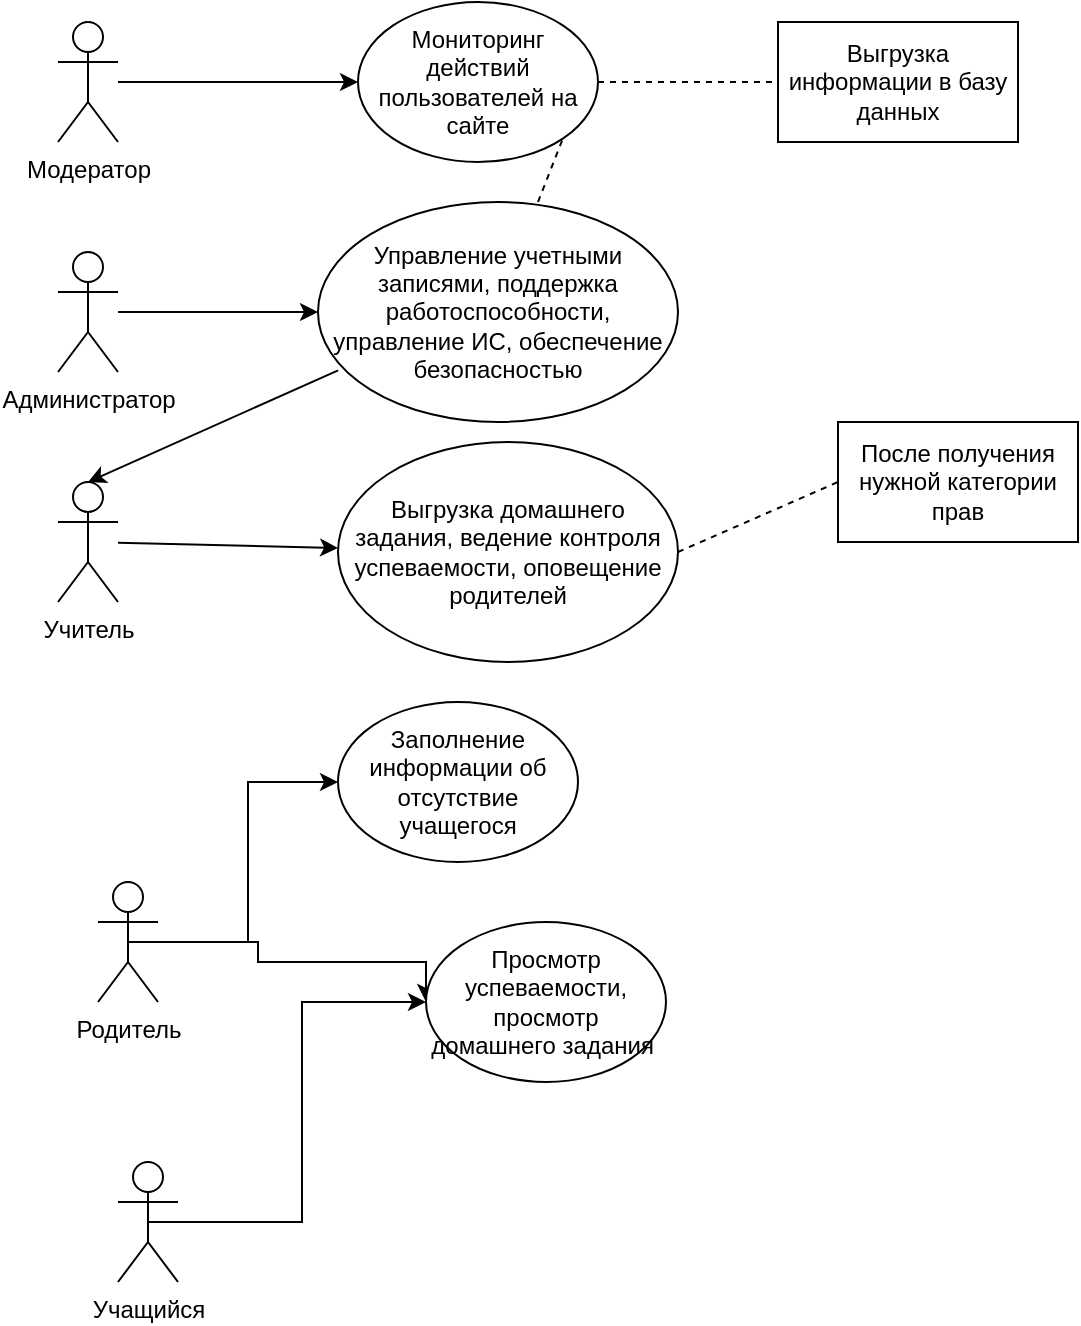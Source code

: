 <mxfile version="21.0.4" type="github">
  <diagram name="Страница 1" id="R1fI8knFM46AL8KRuFQc">
    <mxGraphModel dx="1290" dy="545" grid="1" gridSize="10" guides="1" tooltips="1" connect="1" arrows="1" fold="1" page="1" pageScale="1" pageWidth="827" pageHeight="1169" math="0" shadow="0">
      <root>
        <mxCell id="0" />
        <mxCell id="1" parent="0" />
        <mxCell id="0z2aXLC-eHsc-PqNtjn--1" value="Модератор" style="shape=umlActor;verticalLabelPosition=bottom;verticalAlign=top;html=1;outlineConnect=0;" vertex="1" parent="1">
          <mxGeometry x="170" y="70" width="30" height="60" as="geometry" />
        </mxCell>
        <mxCell id="0z2aXLC-eHsc-PqNtjn--2" value="Мониторинг действий пользователей на сайте" style="ellipse;whiteSpace=wrap;html=1;" vertex="1" parent="1">
          <mxGeometry x="320" y="60" width="120" height="80" as="geometry" />
        </mxCell>
        <mxCell id="0z2aXLC-eHsc-PqNtjn--3" value="" style="endArrow=classic;html=1;rounded=0;" edge="1" parent="1" source="0z2aXLC-eHsc-PqNtjn--1" target="0z2aXLC-eHsc-PqNtjn--2">
          <mxGeometry width="50" height="50" relative="1" as="geometry">
            <mxPoint x="250" y="140" as="sourcePoint" />
            <mxPoint x="300" y="90" as="targetPoint" />
          </mxGeometry>
        </mxCell>
        <mxCell id="0z2aXLC-eHsc-PqNtjn--4" value="Выгрузка информации в базу данных" style="rounded=0;whiteSpace=wrap;html=1;" vertex="1" parent="1">
          <mxGeometry x="530" y="70" width="120" height="60" as="geometry" />
        </mxCell>
        <mxCell id="0z2aXLC-eHsc-PqNtjn--5" value="" style="endArrow=none;dashed=1;html=1;rounded=0;exitX=1;exitY=0.5;exitDx=0;exitDy=0;entryX=0;entryY=0.5;entryDx=0;entryDy=0;" edge="1" parent="1" source="0z2aXLC-eHsc-PqNtjn--2" target="0z2aXLC-eHsc-PqNtjn--4">
          <mxGeometry width="50" height="50" relative="1" as="geometry">
            <mxPoint x="470" y="130" as="sourcePoint" />
            <mxPoint x="520" y="80" as="targetPoint" />
          </mxGeometry>
        </mxCell>
        <mxCell id="0z2aXLC-eHsc-PqNtjn--6" value="Управление учетными записями, поддержка работоспособности, управление ИС, обеспечение безопасностью" style="ellipse;whiteSpace=wrap;html=1;" vertex="1" parent="1">
          <mxGeometry x="300" y="160" width="180" height="110" as="geometry" />
        </mxCell>
        <mxCell id="0z2aXLC-eHsc-PqNtjn--7" value="Администратор" style="shape=umlActor;verticalLabelPosition=bottom;verticalAlign=top;html=1;outlineConnect=0;" vertex="1" parent="1">
          <mxGeometry x="170" y="185" width="30" height="60" as="geometry" />
        </mxCell>
        <mxCell id="0z2aXLC-eHsc-PqNtjn--12" value="" style="endArrow=classic;html=1;rounded=0;entryX=0;entryY=0.5;entryDx=0;entryDy=0;" edge="1" parent="1" source="0z2aXLC-eHsc-PqNtjn--7" target="0z2aXLC-eHsc-PqNtjn--6">
          <mxGeometry width="50" height="50" relative="1" as="geometry">
            <mxPoint x="230" y="250" as="sourcePoint" />
            <mxPoint x="280" y="200" as="targetPoint" />
          </mxGeometry>
        </mxCell>
        <mxCell id="0z2aXLC-eHsc-PqNtjn--13" value="" style="endArrow=none;dashed=1;html=1;rounded=0;entryX=1;entryY=1;entryDx=0;entryDy=0;" edge="1" parent="1" target="0z2aXLC-eHsc-PqNtjn--2">
          <mxGeometry width="50" height="50" relative="1" as="geometry">
            <mxPoint x="410" y="160" as="sourcePoint" />
            <mxPoint x="440" y="180" as="targetPoint" />
          </mxGeometry>
        </mxCell>
        <mxCell id="0z2aXLC-eHsc-PqNtjn--14" value="Учитель" style="shape=umlActor;verticalLabelPosition=bottom;verticalAlign=top;html=1;outlineConnect=0;" vertex="1" parent="1">
          <mxGeometry x="170" y="300" width="30" height="60" as="geometry" />
        </mxCell>
        <mxCell id="0z2aXLC-eHsc-PqNtjn--15" value="" style="endArrow=classic;html=1;rounded=0;exitX=0.056;exitY=0.765;exitDx=0;exitDy=0;exitPerimeter=0;entryX=0.5;entryY=0;entryDx=0;entryDy=0;entryPerimeter=0;" edge="1" parent="1" source="0z2aXLC-eHsc-PqNtjn--6" target="0z2aXLC-eHsc-PqNtjn--14">
          <mxGeometry width="50" height="50" relative="1" as="geometry">
            <mxPoint x="390" y="330" as="sourcePoint" />
            <mxPoint x="440" y="280" as="targetPoint" />
          </mxGeometry>
        </mxCell>
        <mxCell id="0z2aXLC-eHsc-PqNtjn--16" value="Выгрузка домашнего задания, ведение контроля успеваемости, оповещение родителей" style="ellipse;whiteSpace=wrap;html=1;" vertex="1" parent="1">
          <mxGeometry x="310" y="280" width="170" height="110" as="geometry" />
        </mxCell>
        <mxCell id="0z2aXLC-eHsc-PqNtjn--17" value="" style="endArrow=classic;html=1;rounded=0;" edge="1" parent="1" source="0z2aXLC-eHsc-PqNtjn--14" target="0z2aXLC-eHsc-PqNtjn--16">
          <mxGeometry width="50" height="50" relative="1" as="geometry">
            <mxPoint x="390" y="290" as="sourcePoint" />
            <mxPoint x="440" y="240" as="targetPoint" />
          </mxGeometry>
        </mxCell>
        <mxCell id="0z2aXLC-eHsc-PqNtjn--18" value="После получения нужной категории прав" style="rounded=0;whiteSpace=wrap;html=1;" vertex="1" parent="1">
          <mxGeometry x="560" y="270" width="120" height="60" as="geometry" />
        </mxCell>
        <mxCell id="0z2aXLC-eHsc-PqNtjn--19" value="" style="endArrow=none;dashed=1;html=1;rounded=0;exitX=1;exitY=0.5;exitDx=0;exitDy=0;entryX=0;entryY=0.5;entryDx=0;entryDy=0;" edge="1" parent="1" source="0z2aXLC-eHsc-PqNtjn--16" target="0z2aXLC-eHsc-PqNtjn--18">
          <mxGeometry width="50" height="50" relative="1" as="geometry">
            <mxPoint x="390" y="280" as="sourcePoint" />
            <mxPoint x="440" y="230" as="targetPoint" />
          </mxGeometry>
        </mxCell>
        <mxCell id="0z2aXLC-eHsc-PqNtjn--23" style="edgeStyle=orthogonalEdgeStyle;rounded=0;orthogonalLoop=1;jettySize=auto;html=1;exitX=0.5;exitY=0.5;exitDx=0;exitDy=0;exitPerimeter=0;entryX=0;entryY=0.5;entryDx=0;entryDy=0;" edge="1" parent="1" source="0z2aXLC-eHsc-PqNtjn--20" target="0z2aXLC-eHsc-PqNtjn--26">
          <mxGeometry relative="1" as="geometry">
            <mxPoint x="320" y="540" as="targetPoint" />
            <Array as="points">
              <mxPoint x="270" y="530" />
              <mxPoint x="270" y="540" />
              <mxPoint x="354" y="540" />
            </Array>
          </mxGeometry>
        </mxCell>
        <mxCell id="0z2aXLC-eHsc-PqNtjn--28" style="edgeStyle=orthogonalEdgeStyle;rounded=0;orthogonalLoop=1;jettySize=auto;html=1;exitX=0.5;exitY=0.5;exitDx=0;exitDy=0;exitPerimeter=0;entryX=0;entryY=0.5;entryDx=0;entryDy=0;" edge="1" parent="1" source="0z2aXLC-eHsc-PqNtjn--20" target="0z2aXLC-eHsc-PqNtjn--27">
          <mxGeometry relative="1" as="geometry" />
        </mxCell>
        <mxCell id="0z2aXLC-eHsc-PqNtjn--20" value="Родитель" style="shape=umlActor;verticalLabelPosition=bottom;verticalAlign=top;html=1;outlineConnect=0;" vertex="1" parent="1">
          <mxGeometry x="190" y="500" width="30" height="60" as="geometry" />
        </mxCell>
        <mxCell id="0z2aXLC-eHsc-PqNtjn--25" style="edgeStyle=orthogonalEdgeStyle;rounded=0;orthogonalLoop=1;jettySize=auto;html=1;exitX=0.5;exitY=0.5;exitDx=0;exitDy=0;exitPerimeter=0;entryX=0;entryY=0.5;entryDx=0;entryDy=0;" edge="1" parent="1" source="0z2aXLC-eHsc-PqNtjn--24" target="0z2aXLC-eHsc-PqNtjn--26">
          <mxGeometry relative="1" as="geometry">
            <mxPoint x="320" y="540" as="targetPoint" />
          </mxGeometry>
        </mxCell>
        <mxCell id="0z2aXLC-eHsc-PqNtjn--24" value="Учащийся" style="shape=umlActor;verticalLabelPosition=bottom;verticalAlign=top;html=1;outlineConnect=0;" vertex="1" parent="1">
          <mxGeometry x="200" y="640" width="30" height="60" as="geometry" />
        </mxCell>
        <mxCell id="0z2aXLC-eHsc-PqNtjn--26" value="Просмотр успеваемости, просмотр домашнего задания&amp;nbsp;" style="ellipse;whiteSpace=wrap;html=1;" vertex="1" parent="1">
          <mxGeometry x="354" y="520" width="120" height="80" as="geometry" />
        </mxCell>
        <mxCell id="0z2aXLC-eHsc-PqNtjn--27" value="Заполнение информации об отсутствие учащегося" style="ellipse;whiteSpace=wrap;html=1;" vertex="1" parent="1">
          <mxGeometry x="310" y="410" width="120" height="80" as="geometry" />
        </mxCell>
      </root>
    </mxGraphModel>
  </diagram>
</mxfile>

